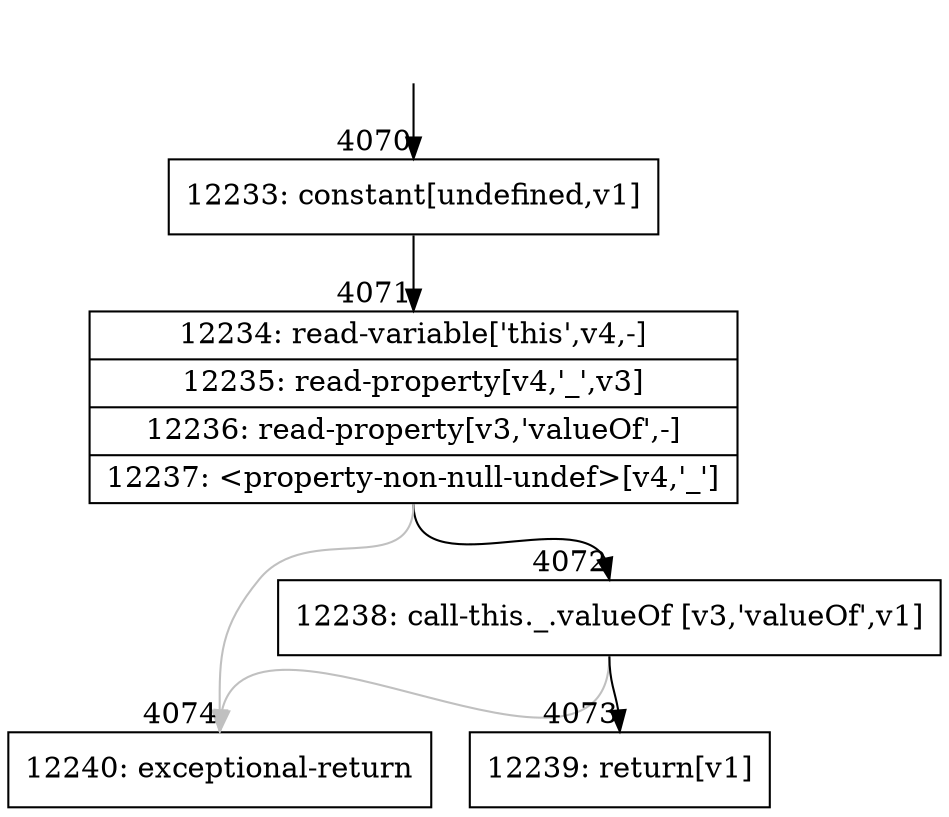 digraph {
rankdir="TD"
BB_entry372[shape=none,label=""];
BB_entry372 -> BB4070 [tailport=s, headport=n, headlabel="    4070"]
BB4070 [shape=record label="{12233: constant[undefined,v1]}" ] 
BB4070 -> BB4071 [tailport=s, headport=n, headlabel="      4071"]
BB4071 [shape=record label="{12234: read-variable['this',v4,-]|12235: read-property[v4,'_',v3]|12236: read-property[v3,'valueOf',-]|12237: \<property-non-null-undef\>[v4,'_']}" ] 
BB4071 -> BB4072 [tailport=s, headport=n, headlabel="      4072"]
BB4071 -> BB4074 [tailport=s, headport=n, color=gray, headlabel="      4074"]
BB4072 [shape=record label="{12238: call-this._.valueOf [v3,'valueOf',v1]}" ] 
BB4072 -> BB4073 [tailport=s, headport=n, headlabel="      4073"]
BB4072 -> BB4074 [tailport=s, headport=n, color=gray]
BB4073 [shape=record label="{12239: return[v1]}" ] 
BB4074 [shape=record label="{12240: exceptional-return}" ] 
//#$~ 2366
}
